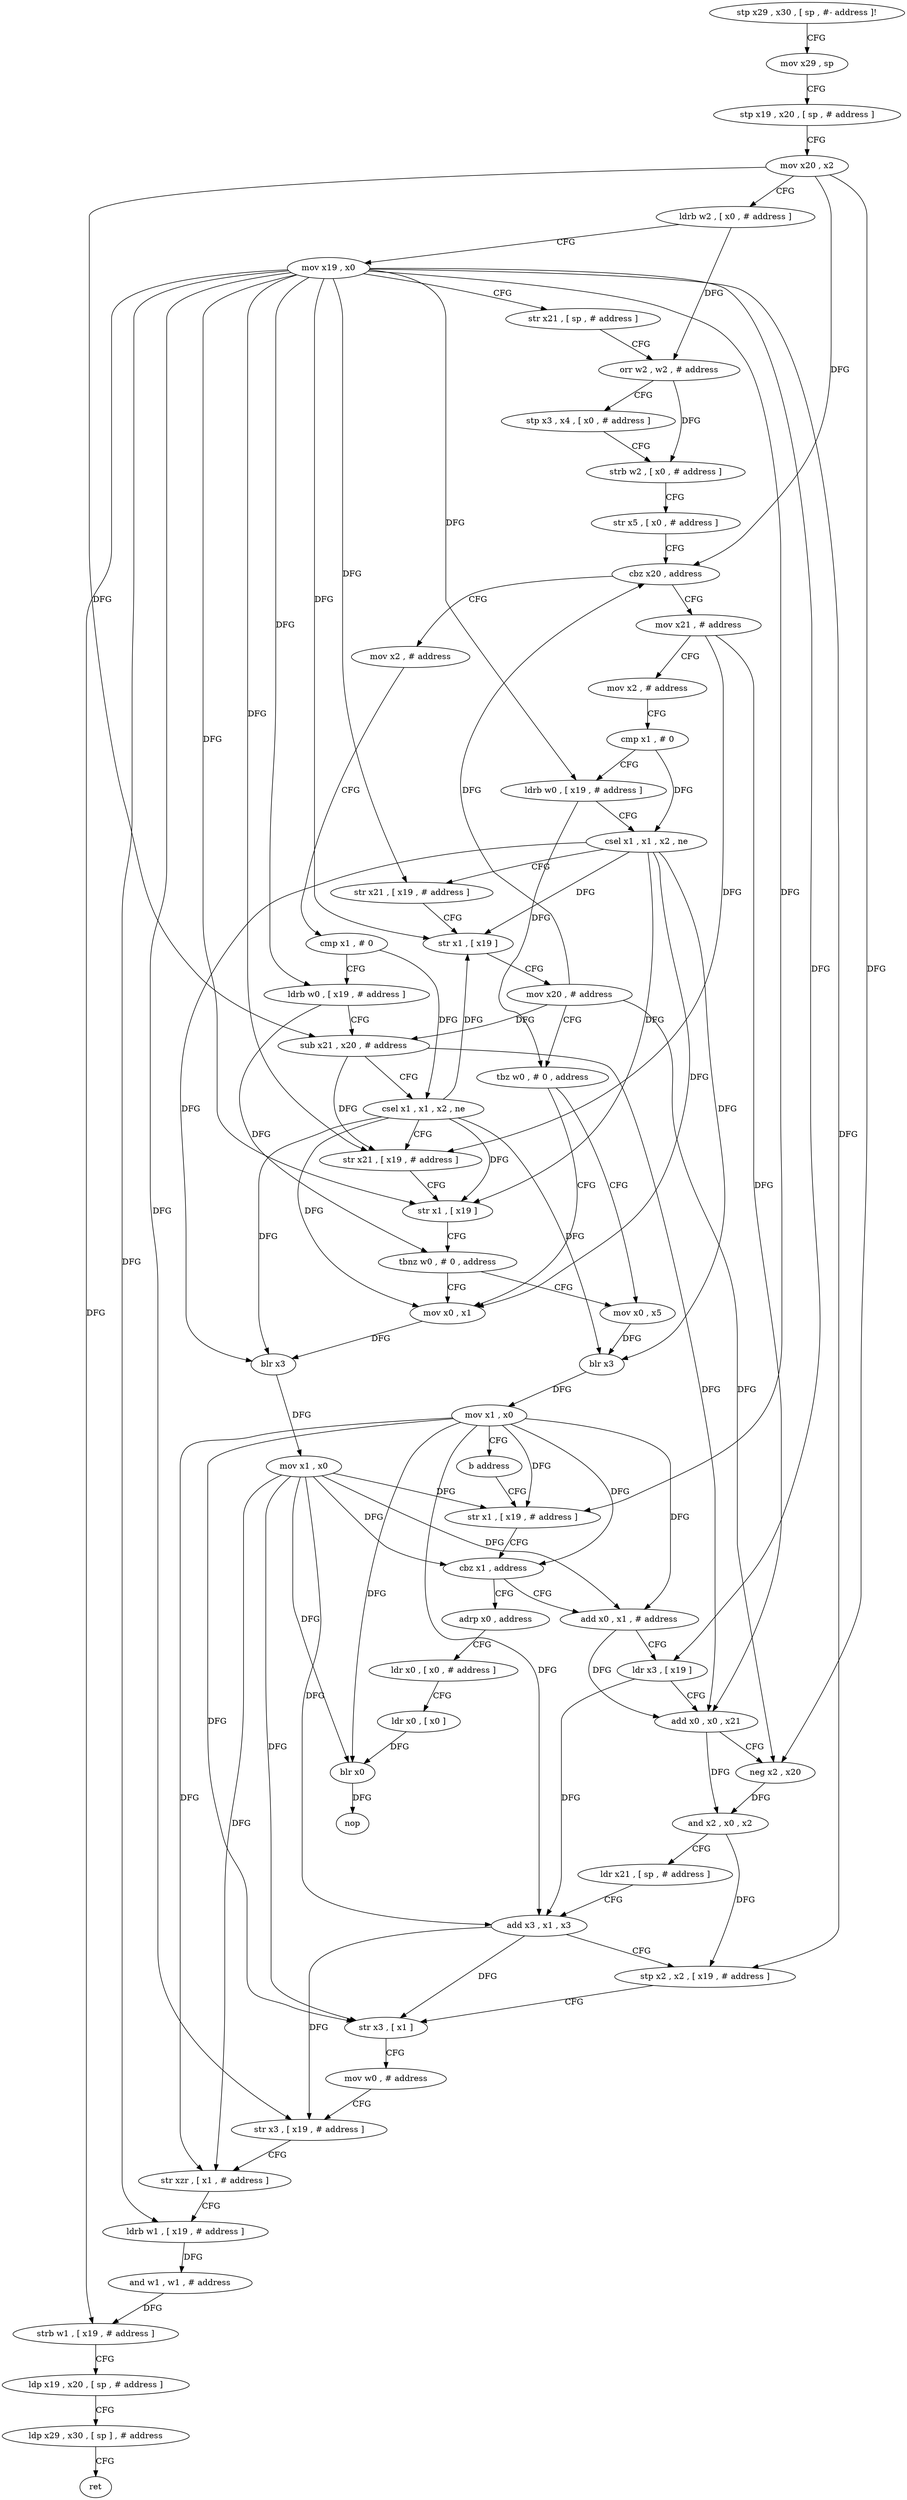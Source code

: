 digraph "func" {
"197752" [label = "stp x29 , x30 , [ sp , #- address ]!" ]
"197756" [label = "mov x29 , sp" ]
"197760" [label = "stp x19 , x20 , [ sp , # address ]" ]
"197764" [label = "mov x20 , x2" ]
"197768" [label = "ldrb w2 , [ x0 , # address ]" ]
"197772" [label = "mov x19 , x0" ]
"197776" [label = "str x21 , [ sp , # address ]" ]
"197780" [label = "orr w2 , w2 , # address" ]
"197784" [label = "stp x3 , x4 , [ x0 , # address ]" ]
"197788" [label = "strb w2 , [ x0 , # address ]" ]
"197792" [label = "str x5 , [ x0 , # address ]" ]
"197796" [label = "cbz x20 , address" ]
"197928" [label = "mov x21 , # address" ]
"197800" [label = "mov x2 , # address" ]
"197932" [label = "mov x2 , # address" ]
"197936" [label = "cmp x1 , # 0" ]
"197940" [label = "ldrb w0 , [ x19 , # address ]" ]
"197944" [label = "csel x1 , x1 , x2 , ne" ]
"197948" [label = "str x21 , [ x19 , # address ]" ]
"197952" [label = "str x1 , [ x19 ]" ]
"197956" [label = "mov x20 , # address" ]
"197960" [label = "tbz w0 , # 0 , address" ]
"197832" [label = "mov x0 , x1" ]
"197964" [label = "mov x0 , x5" ]
"197804" [label = "cmp x1 , # 0" ]
"197808" [label = "ldrb w0 , [ x19 , # address ]" ]
"197812" [label = "sub x21 , x20 , # address" ]
"197816" [label = "csel x1 , x1 , x2 , ne" ]
"197820" [label = "str x21 , [ x19 , # address ]" ]
"197824" [label = "str x1 , [ x19 ]" ]
"197828" [label = "tbnz w0 , # 0 , address" ]
"197836" [label = "blr x3" ]
"197840" [label = "mov x1 , x0" ]
"197844" [label = "str x1 , [ x19 , # address ]" ]
"197968" [label = "blr x3" ]
"197972" [label = "mov x1 , x0" ]
"197976" [label = "b address" ]
"197980" [label = "adrp x0 , address" ]
"197984" [label = "ldr x0 , [ x0 , # address ]" ]
"197988" [label = "ldr x0 , [ x0 ]" ]
"197992" [label = "blr x0" ]
"197996" [label = "nop" ]
"197852" [label = "add x0 , x1 , # address" ]
"197856" [label = "ldr x3 , [ x19 ]" ]
"197860" [label = "add x0 , x0 , x21" ]
"197864" [label = "neg x2 , x20" ]
"197868" [label = "and x2 , x0 , x2" ]
"197872" [label = "ldr x21 , [ sp , # address ]" ]
"197876" [label = "add x3 , x1 , x3" ]
"197880" [label = "stp x2 , x2 , [ x19 , # address ]" ]
"197884" [label = "str x3 , [ x1 ]" ]
"197888" [label = "mov w0 , # address" ]
"197892" [label = "str x3 , [ x19 , # address ]" ]
"197896" [label = "str xzr , [ x1 , # address ]" ]
"197900" [label = "ldrb w1 , [ x19 , # address ]" ]
"197904" [label = "and w1 , w1 , # address" ]
"197908" [label = "strb w1 , [ x19 , # address ]" ]
"197912" [label = "ldp x19 , x20 , [ sp , # address ]" ]
"197916" [label = "ldp x29 , x30 , [ sp ] , # address" ]
"197920" [label = "ret" ]
"197848" [label = "cbz x1 , address" ]
"197752" -> "197756" [ label = "CFG" ]
"197756" -> "197760" [ label = "CFG" ]
"197760" -> "197764" [ label = "CFG" ]
"197764" -> "197768" [ label = "CFG" ]
"197764" -> "197796" [ label = "DFG" ]
"197764" -> "197812" [ label = "DFG" ]
"197764" -> "197864" [ label = "DFG" ]
"197768" -> "197772" [ label = "CFG" ]
"197768" -> "197780" [ label = "DFG" ]
"197772" -> "197776" [ label = "CFG" ]
"197772" -> "197940" [ label = "DFG" ]
"197772" -> "197808" [ label = "DFG" ]
"197772" -> "197948" [ label = "DFG" ]
"197772" -> "197952" [ label = "DFG" ]
"197772" -> "197820" [ label = "DFG" ]
"197772" -> "197824" [ label = "DFG" ]
"197772" -> "197844" [ label = "DFG" ]
"197772" -> "197856" [ label = "DFG" ]
"197772" -> "197880" [ label = "DFG" ]
"197772" -> "197892" [ label = "DFG" ]
"197772" -> "197900" [ label = "DFG" ]
"197772" -> "197908" [ label = "DFG" ]
"197776" -> "197780" [ label = "CFG" ]
"197780" -> "197784" [ label = "CFG" ]
"197780" -> "197788" [ label = "DFG" ]
"197784" -> "197788" [ label = "CFG" ]
"197788" -> "197792" [ label = "CFG" ]
"197792" -> "197796" [ label = "CFG" ]
"197796" -> "197928" [ label = "CFG" ]
"197796" -> "197800" [ label = "CFG" ]
"197928" -> "197932" [ label = "CFG" ]
"197928" -> "197820" [ label = "DFG" ]
"197928" -> "197860" [ label = "DFG" ]
"197800" -> "197804" [ label = "CFG" ]
"197932" -> "197936" [ label = "CFG" ]
"197936" -> "197940" [ label = "CFG" ]
"197936" -> "197944" [ label = "DFG" ]
"197940" -> "197944" [ label = "CFG" ]
"197940" -> "197960" [ label = "DFG" ]
"197944" -> "197948" [ label = "CFG" ]
"197944" -> "197952" [ label = "DFG" ]
"197944" -> "197824" [ label = "DFG" ]
"197944" -> "197832" [ label = "DFG" ]
"197944" -> "197836" [ label = "DFG" ]
"197944" -> "197968" [ label = "DFG" ]
"197948" -> "197952" [ label = "CFG" ]
"197952" -> "197956" [ label = "CFG" ]
"197956" -> "197960" [ label = "CFG" ]
"197956" -> "197796" [ label = "DFG" ]
"197956" -> "197812" [ label = "DFG" ]
"197956" -> "197864" [ label = "DFG" ]
"197960" -> "197832" [ label = "CFG" ]
"197960" -> "197964" [ label = "CFG" ]
"197832" -> "197836" [ label = "DFG" ]
"197964" -> "197968" [ label = "DFG" ]
"197804" -> "197808" [ label = "CFG" ]
"197804" -> "197816" [ label = "DFG" ]
"197808" -> "197812" [ label = "CFG" ]
"197808" -> "197828" [ label = "DFG" ]
"197812" -> "197816" [ label = "CFG" ]
"197812" -> "197820" [ label = "DFG" ]
"197812" -> "197860" [ label = "DFG" ]
"197816" -> "197820" [ label = "CFG" ]
"197816" -> "197952" [ label = "DFG" ]
"197816" -> "197824" [ label = "DFG" ]
"197816" -> "197832" [ label = "DFG" ]
"197816" -> "197836" [ label = "DFG" ]
"197816" -> "197968" [ label = "DFG" ]
"197820" -> "197824" [ label = "CFG" ]
"197824" -> "197828" [ label = "CFG" ]
"197828" -> "197964" [ label = "CFG" ]
"197828" -> "197832" [ label = "CFG" ]
"197836" -> "197840" [ label = "DFG" ]
"197840" -> "197844" [ label = "DFG" ]
"197840" -> "197848" [ label = "DFG" ]
"197840" -> "197992" [ label = "DFG" ]
"197840" -> "197852" [ label = "DFG" ]
"197840" -> "197876" [ label = "DFG" ]
"197840" -> "197884" [ label = "DFG" ]
"197840" -> "197896" [ label = "DFG" ]
"197844" -> "197848" [ label = "CFG" ]
"197968" -> "197972" [ label = "DFG" ]
"197972" -> "197976" [ label = "CFG" ]
"197972" -> "197844" [ label = "DFG" ]
"197972" -> "197848" [ label = "DFG" ]
"197972" -> "197992" [ label = "DFG" ]
"197972" -> "197852" [ label = "DFG" ]
"197972" -> "197876" [ label = "DFG" ]
"197972" -> "197884" [ label = "DFG" ]
"197972" -> "197896" [ label = "DFG" ]
"197976" -> "197844" [ label = "CFG" ]
"197980" -> "197984" [ label = "CFG" ]
"197984" -> "197988" [ label = "CFG" ]
"197988" -> "197992" [ label = "DFG" ]
"197992" -> "197996" [ label = "DFG" ]
"197852" -> "197856" [ label = "CFG" ]
"197852" -> "197860" [ label = "DFG" ]
"197856" -> "197860" [ label = "CFG" ]
"197856" -> "197876" [ label = "DFG" ]
"197860" -> "197864" [ label = "CFG" ]
"197860" -> "197868" [ label = "DFG" ]
"197864" -> "197868" [ label = "DFG" ]
"197868" -> "197872" [ label = "CFG" ]
"197868" -> "197880" [ label = "DFG" ]
"197872" -> "197876" [ label = "CFG" ]
"197876" -> "197880" [ label = "CFG" ]
"197876" -> "197884" [ label = "DFG" ]
"197876" -> "197892" [ label = "DFG" ]
"197880" -> "197884" [ label = "CFG" ]
"197884" -> "197888" [ label = "CFG" ]
"197888" -> "197892" [ label = "CFG" ]
"197892" -> "197896" [ label = "CFG" ]
"197896" -> "197900" [ label = "CFG" ]
"197900" -> "197904" [ label = "DFG" ]
"197904" -> "197908" [ label = "DFG" ]
"197908" -> "197912" [ label = "CFG" ]
"197912" -> "197916" [ label = "CFG" ]
"197916" -> "197920" [ label = "CFG" ]
"197848" -> "197980" [ label = "CFG" ]
"197848" -> "197852" [ label = "CFG" ]
}

